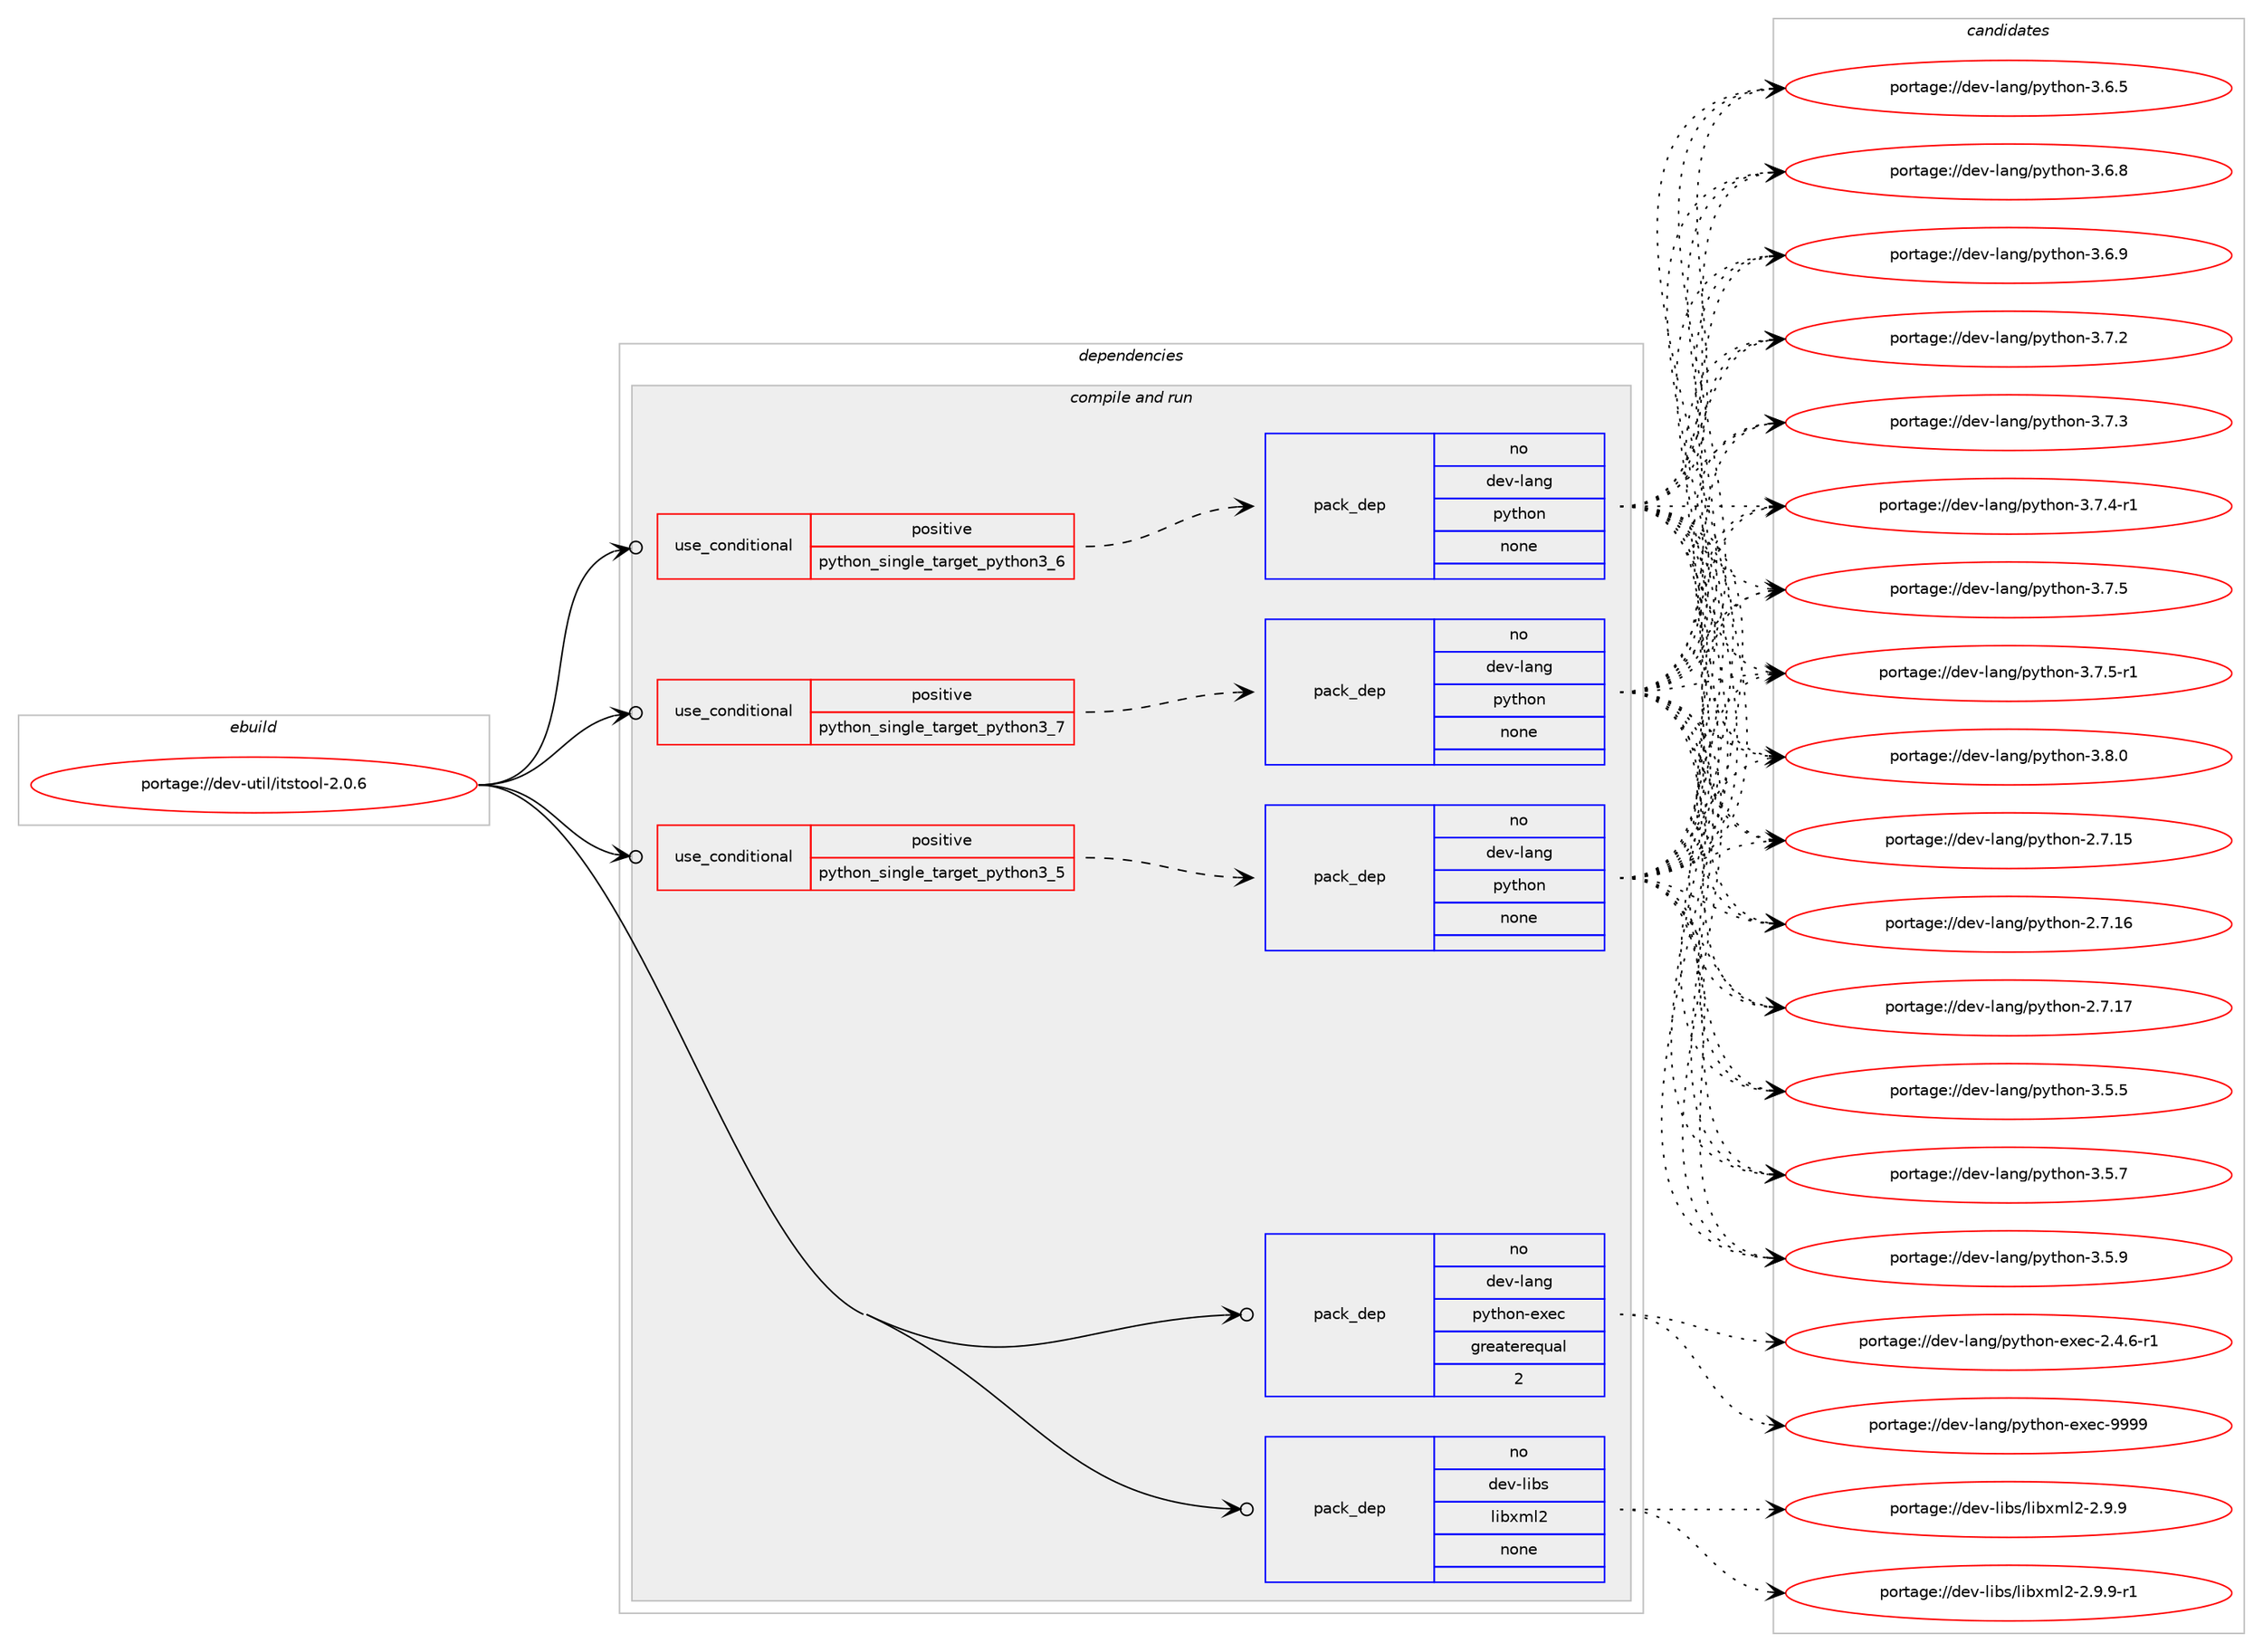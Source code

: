 digraph prolog {

# *************
# Graph options
# *************

newrank=true;
concentrate=true;
compound=true;
graph [rankdir=LR,fontname=Helvetica,fontsize=10,ranksep=1.5];#, ranksep=2.5, nodesep=0.2];
edge  [arrowhead=vee];
node  [fontname=Helvetica,fontsize=10];

# **********
# The ebuild
# **********

subgraph cluster_leftcol {
color=gray;
rank=same;
label=<<i>ebuild</i>>;
id [label="portage://dev-util/itstool-2.0.6", color=red, width=4, href="../dev-util/itstool-2.0.6.svg"];
}

# ****************
# The dependencies
# ****************

subgraph cluster_midcol {
color=gray;
label=<<i>dependencies</i>>;
subgraph cluster_compile {
fillcolor="#eeeeee";
style=filled;
label=<<i>compile</i>>;
}
subgraph cluster_compileandrun {
fillcolor="#eeeeee";
style=filled;
label=<<i>compile and run</i>>;
subgraph cond71381 {
dependency263171 [label=<<TABLE BORDER="0" CELLBORDER="1" CELLSPACING="0" CELLPADDING="4"><TR><TD ROWSPAN="3" CELLPADDING="10">use_conditional</TD></TR><TR><TD>positive</TD></TR><TR><TD>python_single_target_python3_5</TD></TR></TABLE>>, shape=none, color=red];
subgraph pack188123 {
dependency263172 [label=<<TABLE BORDER="0" CELLBORDER="1" CELLSPACING="0" CELLPADDING="4" WIDTH="220"><TR><TD ROWSPAN="6" CELLPADDING="30">pack_dep</TD></TR><TR><TD WIDTH="110">no</TD></TR><TR><TD>dev-lang</TD></TR><TR><TD>python</TD></TR><TR><TD>none</TD></TR><TR><TD></TD></TR></TABLE>>, shape=none, color=blue];
}
dependency263171:e -> dependency263172:w [weight=20,style="dashed",arrowhead="vee"];
}
id:e -> dependency263171:w [weight=20,style="solid",arrowhead="odotvee"];
subgraph cond71382 {
dependency263173 [label=<<TABLE BORDER="0" CELLBORDER="1" CELLSPACING="0" CELLPADDING="4"><TR><TD ROWSPAN="3" CELLPADDING="10">use_conditional</TD></TR><TR><TD>positive</TD></TR><TR><TD>python_single_target_python3_6</TD></TR></TABLE>>, shape=none, color=red];
subgraph pack188124 {
dependency263174 [label=<<TABLE BORDER="0" CELLBORDER="1" CELLSPACING="0" CELLPADDING="4" WIDTH="220"><TR><TD ROWSPAN="6" CELLPADDING="30">pack_dep</TD></TR><TR><TD WIDTH="110">no</TD></TR><TR><TD>dev-lang</TD></TR><TR><TD>python</TD></TR><TR><TD>none</TD></TR><TR><TD></TD></TR></TABLE>>, shape=none, color=blue];
}
dependency263173:e -> dependency263174:w [weight=20,style="dashed",arrowhead="vee"];
}
id:e -> dependency263173:w [weight=20,style="solid",arrowhead="odotvee"];
subgraph cond71383 {
dependency263175 [label=<<TABLE BORDER="0" CELLBORDER="1" CELLSPACING="0" CELLPADDING="4"><TR><TD ROWSPAN="3" CELLPADDING="10">use_conditional</TD></TR><TR><TD>positive</TD></TR><TR><TD>python_single_target_python3_7</TD></TR></TABLE>>, shape=none, color=red];
subgraph pack188125 {
dependency263176 [label=<<TABLE BORDER="0" CELLBORDER="1" CELLSPACING="0" CELLPADDING="4" WIDTH="220"><TR><TD ROWSPAN="6" CELLPADDING="30">pack_dep</TD></TR><TR><TD WIDTH="110">no</TD></TR><TR><TD>dev-lang</TD></TR><TR><TD>python</TD></TR><TR><TD>none</TD></TR><TR><TD></TD></TR></TABLE>>, shape=none, color=blue];
}
dependency263175:e -> dependency263176:w [weight=20,style="dashed",arrowhead="vee"];
}
id:e -> dependency263175:w [weight=20,style="solid",arrowhead="odotvee"];
subgraph pack188126 {
dependency263177 [label=<<TABLE BORDER="0" CELLBORDER="1" CELLSPACING="0" CELLPADDING="4" WIDTH="220"><TR><TD ROWSPAN="6" CELLPADDING="30">pack_dep</TD></TR><TR><TD WIDTH="110">no</TD></TR><TR><TD>dev-lang</TD></TR><TR><TD>python-exec</TD></TR><TR><TD>greaterequal</TD></TR><TR><TD>2</TD></TR></TABLE>>, shape=none, color=blue];
}
id:e -> dependency263177:w [weight=20,style="solid",arrowhead="odotvee"];
subgraph pack188127 {
dependency263178 [label=<<TABLE BORDER="0" CELLBORDER="1" CELLSPACING="0" CELLPADDING="4" WIDTH="220"><TR><TD ROWSPAN="6" CELLPADDING="30">pack_dep</TD></TR><TR><TD WIDTH="110">no</TD></TR><TR><TD>dev-libs</TD></TR><TR><TD>libxml2</TD></TR><TR><TD>none</TD></TR><TR><TD></TD></TR></TABLE>>, shape=none, color=blue];
}
id:e -> dependency263178:w [weight=20,style="solid",arrowhead="odotvee"];
}
subgraph cluster_run {
fillcolor="#eeeeee";
style=filled;
label=<<i>run</i>>;
}
}

# **************
# The candidates
# **************

subgraph cluster_choices {
rank=same;
color=gray;
label=<<i>candidates</i>>;

subgraph choice188123 {
color=black;
nodesep=1;
choiceportage10010111845108971101034711212111610411111045504655464953 [label="portage://dev-lang/python-2.7.15", color=red, width=4,href="../dev-lang/python-2.7.15.svg"];
choiceportage10010111845108971101034711212111610411111045504655464954 [label="portage://dev-lang/python-2.7.16", color=red, width=4,href="../dev-lang/python-2.7.16.svg"];
choiceportage10010111845108971101034711212111610411111045504655464955 [label="portage://dev-lang/python-2.7.17", color=red, width=4,href="../dev-lang/python-2.7.17.svg"];
choiceportage100101118451089711010347112121116104111110455146534653 [label="portage://dev-lang/python-3.5.5", color=red, width=4,href="../dev-lang/python-3.5.5.svg"];
choiceportage100101118451089711010347112121116104111110455146534655 [label="portage://dev-lang/python-3.5.7", color=red, width=4,href="../dev-lang/python-3.5.7.svg"];
choiceportage100101118451089711010347112121116104111110455146534657 [label="portage://dev-lang/python-3.5.9", color=red, width=4,href="../dev-lang/python-3.5.9.svg"];
choiceportage100101118451089711010347112121116104111110455146544653 [label="portage://dev-lang/python-3.6.5", color=red, width=4,href="../dev-lang/python-3.6.5.svg"];
choiceportage100101118451089711010347112121116104111110455146544656 [label="portage://dev-lang/python-3.6.8", color=red, width=4,href="../dev-lang/python-3.6.8.svg"];
choiceportage100101118451089711010347112121116104111110455146544657 [label="portage://dev-lang/python-3.6.9", color=red, width=4,href="../dev-lang/python-3.6.9.svg"];
choiceportage100101118451089711010347112121116104111110455146554650 [label="portage://dev-lang/python-3.7.2", color=red, width=4,href="../dev-lang/python-3.7.2.svg"];
choiceportage100101118451089711010347112121116104111110455146554651 [label="portage://dev-lang/python-3.7.3", color=red, width=4,href="../dev-lang/python-3.7.3.svg"];
choiceportage1001011184510897110103471121211161041111104551465546524511449 [label="portage://dev-lang/python-3.7.4-r1", color=red, width=4,href="../dev-lang/python-3.7.4-r1.svg"];
choiceportage100101118451089711010347112121116104111110455146554653 [label="portage://dev-lang/python-3.7.5", color=red, width=4,href="../dev-lang/python-3.7.5.svg"];
choiceportage1001011184510897110103471121211161041111104551465546534511449 [label="portage://dev-lang/python-3.7.5-r1", color=red, width=4,href="../dev-lang/python-3.7.5-r1.svg"];
choiceportage100101118451089711010347112121116104111110455146564648 [label="portage://dev-lang/python-3.8.0", color=red, width=4,href="../dev-lang/python-3.8.0.svg"];
dependency263172:e -> choiceportage10010111845108971101034711212111610411111045504655464953:w [style=dotted,weight="100"];
dependency263172:e -> choiceportage10010111845108971101034711212111610411111045504655464954:w [style=dotted,weight="100"];
dependency263172:e -> choiceportage10010111845108971101034711212111610411111045504655464955:w [style=dotted,weight="100"];
dependency263172:e -> choiceportage100101118451089711010347112121116104111110455146534653:w [style=dotted,weight="100"];
dependency263172:e -> choiceportage100101118451089711010347112121116104111110455146534655:w [style=dotted,weight="100"];
dependency263172:e -> choiceportage100101118451089711010347112121116104111110455146534657:w [style=dotted,weight="100"];
dependency263172:e -> choiceportage100101118451089711010347112121116104111110455146544653:w [style=dotted,weight="100"];
dependency263172:e -> choiceportage100101118451089711010347112121116104111110455146544656:w [style=dotted,weight="100"];
dependency263172:e -> choiceportage100101118451089711010347112121116104111110455146544657:w [style=dotted,weight="100"];
dependency263172:e -> choiceportage100101118451089711010347112121116104111110455146554650:w [style=dotted,weight="100"];
dependency263172:e -> choiceportage100101118451089711010347112121116104111110455146554651:w [style=dotted,weight="100"];
dependency263172:e -> choiceportage1001011184510897110103471121211161041111104551465546524511449:w [style=dotted,weight="100"];
dependency263172:e -> choiceportage100101118451089711010347112121116104111110455146554653:w [style=dotted,weight="100"];
dependency263172:e -> choiceportage1001011184510897110103471121211161041111104551465546534511449:w [style=dotted,weight="100"];
dependency263172:e -> choiceportage100101118451089711010347112121116104111110455146564648:w [style=dotted,weight="100"];
}
subgraph choice188124 {
color=black;
nodesep=1;
choiceportage10010111845108971101034711212111610411111045504655464953 [label="portage://dev-lang/python-2.7.15", color=red, width=4,href="../dev-lang/python-2.7.15.svg"];
choiceportage10010111845108971101034711212111610411111045504655464954 [label="portage://dev-lang/python-2.7.16", color=red, width=4,href="../dev-lang/python-2.7.16.svg"];
choiceportage10010111845108971101034711212111610411111045504655464955 [label="portage://dev-lang/python-2.7.17", color=red, width=4,href="../dev-lang/python-2.7.17.svg"];
choiceportage100101118451089711010347112121116104111110455146534653 [label="portage://dev-lang/python-3.5.5", color=red, width=4,href="../dev-lang/python-3.5.5.svg"];
choiceportage100101118451089711010347112121116104111110455146534655 [label="portage://dev-lang/python-3.5.7", color=red, width=4,href="../dev-lang/python-3.5.7.svg"];
choiceportage100101118451089711010347112121116104111110455146534657 [label="portage://dev-lang/python-3.5.9", color=red, width=4,href="../dev-lang/python-3.5.9.svg"];
choiceportage100101118451089711010347112121116104111110455146544653 [label="portage://dev-lang/python-3.6.5", color=red, width=4,href="../dev-lang/python-3.6.5.svg"];
choiceportage100101118451089711010347112121116104111110455146544656 [label="portage://dev-lang/python-3.6.8", color=red, width=4,href="../dev-lang/python-3.6.8.svg"];
choiceportage100101118451089711010347112121116104111110455146544657 [label="portage://dev-lang/python-3.6.9", color=red, width=4,href="../dev-lang/python-3.6.9.svg"];
choiceportage100101118451089711010347112121116104111110455146554650 [label="portage://dev-lang/python-3.7.2", color=red, width=4,href="../dev-lang/python-3.7.2.svg"];
choiceportage100101118451089711010347112121116104111110455146554651 [label="portage://dev-lang/python-3.7.3", color=red, width=4,href="../dev-lang/python-3.7.3.svg"];
choiceportage1001011184510897110103471121211161041111104551465546524511449 [label="portage://dev-lang/python-3.7.4-r1", color=red, width=4,href="../dev-lang/python-3.7.4-r1.svg"];
choiceportage100101118451089711010347112121116104111110455146554653 [label="portage://dev-lang/python-3.7.5", color=red, width=4,href="../dev-lang/python-3.7.5.svg"];
choiceportage1001011184510897110103471121211161041111104551465546534511449 [label="portage://dev-lang/python-3.7.5-r1", color=red, width=4,href="../dev-lang/python-3.7.5-r1.svg"];
choiceportage100101118451089711010347112121116104111110455146564648 [label="portage://dev-lang/python-3.8.0", color=red, width=4,href="../dev-lang/python-3.8.0.svg"];
dependency263174:e -> choiceportage10010111845108971101034711212111610411111045504655464953:w [style=dotted,weight="100"];
dependency263174:e -> choiceportage10010111845108971101034711212111610411111045504655464954:w [style=dotted,weight="100"];
dependency263174:e -> choiceportage10010111845108971101034711212111610411111045504655464955:w [style=dotted,weight="100"];
dependency263174:e -> choiceportage100101118451089711010347112121116104111110455146534653:w [style=dotted,weight="100"];
dependency263174:e -> choiceportage100101118451089711010347112121116104111110455146534655:w [style=dotted,weight="100"];
dependency263174:e -> choiceportage100101118451089711010347112121116104111110455146534657:w [style=dotted,weight="100"];
dependency263174:e -> choiceportage100101118451089711010347112121116104111110455146544653:w [style=dotted,weight="100"];
dependency263174:e -> choiceportage100101118451089711010347112121116104111110455146544656:w [style=dotted,weight="100"];
dependency263174:e -> choiceportage100101118451089711010347112121116104111110455146544657:w [style=dotted,weight="100"];
dependency263174:e -> choiceportage100101118451089711010347112121116104111110455146554650:w [style=dotted,weight="100"];
dependency263174:e -> choiceportage100101118451089711010347112121116104111110455146554651:w [style=dotted,weight="100"];
dependency263174:e -> choiceportage1001011184510897110103471121211161041111104551465546524511449:w [style=dotted,weight="100"];
dependency263174:e -> choiceportage100101118451089711010347112121116104111110455146554653:w [style=dotted,weight="100"];
dependency263174:e -> choiceportage1001011184510897110103471121211161041111104551465546534511449:w [style=dotted,weight="100"];
dependency263174:e -> choiceportage100101118451089711010347112121116104111110455146564648:w [style=dotted,weight="100"];
}
subgraph choice188125 {
color=black;
nodesep=1;
choiceportage10010111845108971101034711212111610411111045504655464953 [label="portage://dev-lang/python-2.7.15", color=red, width=4,href="../dev-lang/python-2.7.15.svg"];
choiceportage10010111845108971101034711212111610411111045504655464954 [label="portage://dev-lang/python-2.7.16", color=red, width=4,href="../dev-lang/python-2.7.16.svg"];
choiceportage10010111845108971101034711212111610411111045504655464955 [label="portage://dev-lang/python-2.7.17", color=red, width=4,href="../dev-lang/python-2.7.17.svg"];
choiceportage100101118451089711010347112121116104111110455146534653 [label="portage://dev-lang/python-3.5.5", color=red, width=4,href="../dev-lang/python-3.5.5.svg"];
choiceportage100101118451089711010347112121116104111110455146534655 [label="portage://dev-lang/python-3.5.7", color=red, width=4,href="../dev-lang/python-3.5.7.svg"];
choiceportage100101118451089711010347112121116104111110455146534657 [label="portage://dev-lang/python-3.5.9", color=red, width=4,href="../dev-lang/python-3.5.9.svg"];
choiceportage100101118451089711010347112121116104111110455146544653 [label="portage://dev-lang/python-3.6.5", color=red, width=4,href="../dev-lang/python-3.6.5.svg"];
choiceportage100101118451089711010347112121116104111110455146544656 [label="portage://dev-lang/python-3.6.8", color=red, width=4,href="../dev-lang/python-3.6.8.svg"];
choiceportage100101118451089711010347112121116104111110455146544657 [label="portage://dev-lang/python-3.6.9", color=red, width=4,href="../dev-lang/python-3.6.9.svg"];
choiceportage100101118451089711010347112121116104111110455146554650 [label="portage://dev-lang/python-3.7.2", color=red, width=4,href="../dev-lang/python-3.7.2.svg"];
choiceportage100101118451089711010347112121116104111110455146554651 [label="portage://dev-lang/python-3.7.3", color=red, width=4,href="../dev-lang/python-3.7.3.svg"];
choiceportage1001011184510897110103471121211161041111104551465546524511449 [label="portage://dev-lang/python-3.7.4-r1", color=red, width=4,href="../dev-lang/python-3.7.4-r1.svg"];
choiceportage100101118451089711010347112121116104111110455146554653 [label="portage://dev-lang/python-3.7.5", color=red, width=4,href="../dev-lang/python-3.7.5.svg"];
choiceportage1001011184510897110103471121211161041111104551465546534511449 [label="portage://dev-lang/python-3.7.5-r1", color=red, width=4,href="../dev-lang/python-3.7.5-r1.svg"];
choiceportage100101118451089711010347112121116104111110455146564648 [label="portage://dev-lang/python-3.8.0", color=red, width=4,href="../dev-lang/python-3.8.0.svg"];
dependency263176:e -> choiceportage10010111845108971101034711212111610411111045504655464953:w [style=dotted,weight="100"];
dependency263176:e -> choiceportage10010111845108971101034711212111610411111045504655464954:w [style=dotted,weight="100"];
dependency263176:e -> choiceportage10010111845108971101034711212111610411111045504655464955:w [style=dotted,weight="100"];
dependency263176:e -> choiceportage100101118451089711010347112121116104111110455146534653:w [style=dotted,weight="100"];
dependency263176:e -> choiceportage100101118451089711010347112121116104111110455146534655:w [style=dotted,weight="100"];
dependency263176:e -> choiceportage100101118451089711010347112121116104111110455146534657:w [style=dotted,weight="100"];
dependency263176:e -> choiceportage100101118451089711010347112121116104111110455146544653:w [style=dotted,weight="100"];
dependency263176:e -> choiceportage100101118451089711010347112121116104111110455146544656:w [style=dotted,weight="100"];
dependency263176:e -> choiceportage100101118451089711010347112121116104111110455146544657:w [style=dotted,weight="100"];
dependency263176:e -> choiceportage100101118451089711010347112121116104111110455146554650:w [style=dotted,weight="100"];
dependency263176:e -> choiceportage100101118451089711010347112121116104111110455146554651:w [style=dotted,weight="100"];
dependency263176:e -> choiceportage1001011184510897110103471121211161041111104551465546524511449:w [style=dotted,weight="100"];
dependency263176:e -> choiceportage100101118451089711010347112121116104111110455146554653:w [style=dotted,weight="100"];
dependency263176:e -> choiceportage1001011184510897110103471121211161041111104551465546534511449:w [style=dotted,weight="100"];
dependency263176:e -> choiceportage100101118451089711010347112121116104111110455146564648:w [style=dotted,weight="100"];
}
subgraph choice188126 {
color=black;
nodesep=1;
choiceportage10010111845108971101034711212111610411111045101120101994550465246544511449 [label="portage://dev-lang/python-exec-2.4.6-r1", color=red, width=4,href="../dev-lang/python-exec-2.4.6-r1.svg"];
choiceportage10010111845108971101034711212111610411111045101120101994557575757 [label="portage://dev-lang/python-exec-9999", color=red, width=4,href="../dev-lang/python-exec-9999.svg"];
dependency263177:e -> choiceportage10010111845108971101034711212111610411111045101120101994550465246544511449:w [style=dotted,weight="100"];
dependency263177:e -> choiceportage10010111845108971101034711212111610411111045101120101994557575757:w [style=dotted,weight="100"];
}
subgraph choice188127 {
color=black;
nodesep=1;
choiceportage1001011184510810598115471081059812010910850455046574657 [label="portage://dev-libs/libxml2-2.9.9", color=red, width=4,href="../dev-libs/libxml2-2.9.9.svg"];
choiceportage10010111845108105981154710810598120109108504550465746574511449 [label="portage://dev-libs/libxml2-2.9.9-r1", color=red, width=4,href="../dev-libs/libxml2-2.9.9-r1.svg"];
dependency263178:e -> choiceportage1001011184510810598115471081059812010910850455046574657:w [style=dotted,weight="100"];
dependency263178:e -> choiceportage10010111845108105981154710810598120109108504550465746574511449:w [style=dotted,weight="100"];
}
}

}
